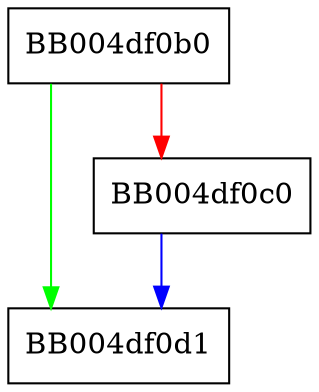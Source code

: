 digraph ossl_statem_export_early_allowed {
  node [shape="box"];
  graph [splines=ortho];
  BB004df0b0 -> BB004df0d1 [color="green"];
  BB004df0b0 -> BB004df0c0 [color="red"];
  BB004df0c0 -> BB004df0d1 [color="blue"];
}
